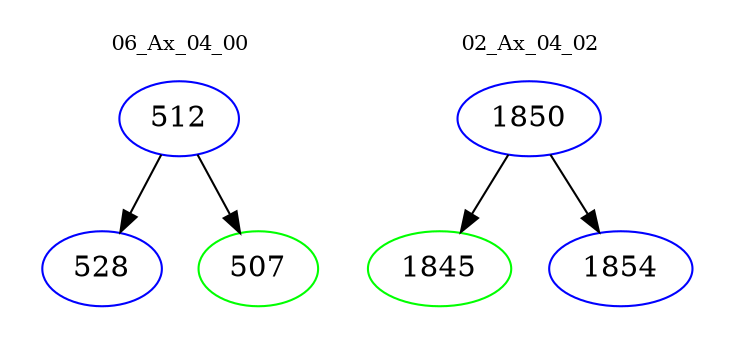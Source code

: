 digraph{
subgraph cluster_0 {
color = white
label = "06_Ax_04_00";
fontsize=10;
T0_512 [label="512", color="blue"]
T0_512 -> T0_528 [color="black"]
T0_528 [label="528", color="blue"]
T0_512 -> T0_507 [color="black"]
T0_507 [label="507", color="green"]
}
subgraph cluster_1 {
color = white
label = "02_Ax_04_02";
fontsize=10;
T1_1850 [label="1850", color="blue"]
T1_1850 -> T1_1845 [color="black"]
T1_1845 [label="1845", color="green"]
T1_1850 -> T1_1854 [color="black"]
T1_1854 [label="1854", color="blue"]
}
}
